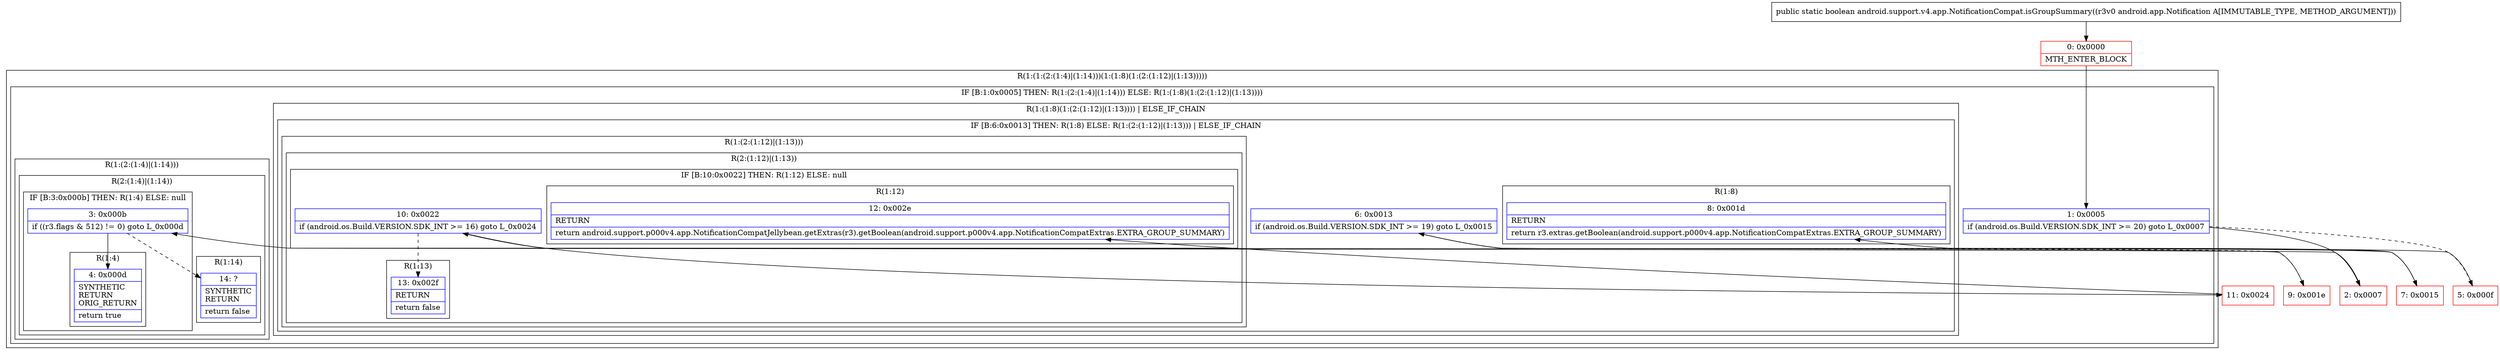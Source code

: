 digraph "CFG forandroid.support.v4.app.NotificationCompat.isGroupSummary(Landroid\/app\/Notification;)Z" {
subgraph cluster_Region_1065767492 {
label = "R(1:(1:(2:(1:4)|(1:14)))(1:(1:8)(1:(2:(1:12)|(1:13)))))";
node [shape=record,color=blue];
subgraph cluster_IfRegion_1198022179 {
label = "IF [B:1:0x0005] THEN: R(1:(2:(1:4)|(1:14))) ELSE: R(1:(1:8)(1:(2:(1:12)|(1:13))))";
node [shape=record,color=blue];
Node_1 [shape=record,label="{1\:\ 0x0005|if (android.os.Build.VERSION.SDK_INT \>= 20) goto L_0x0007\l}"];
subgraph cluster_Region_1764464323 {
label = "R(1:(2:(1:4)|(1:14)))";
node [shape=record,color=blue];
subgraph cluster_Region_1267009019 {
label = "R(2:(1:4)|(1:14))";
node [shape=record,color=blue];
subgraph cluster_IfRegion_1176271549 {
label = "IF [B:3:0x000b] THEN: R(1:4) ELSE: null";
node [shape=record,color=blue];
Node_3 [shape=record,label="{3\:\ 0x000b|if ((r3.flags & 512) != 0) goto L_0x000d\l}"];
subgraph cluster_Region_1124117787 {
label = "R(1:4)";
node [shape=record,color=blue];
Node_4 [shape=record,label="{4\:\ 0x000d|SYNTHETIC\lRETURN\lORIG_RETURN\l|return true\l}"];
}
}
subgraph cluster_Region_1982375478 {
label = "R(1:14)";
node [shape=record,color=blue];
Node_14 [shape=record,label="{14\:\ ?|SYNTHETIC\lRETURN\l|return false\l}"];
}
}
}
subgraph cluster_Region_358735829 {
label = "R(1:(1:8)(1:(2:(1:12)|(1:13)))) | ELSE_IF_CHAIN\l";
node [shape=record,color=blue];
subgraph cluster_IfRegion_806196822 {
label = "IF [B:6:0x0013] THEN: R(1:8) ELSE: R(1:(2:(1:12)|(1:13))) | ELSE_IF_CHAIN\l";
node [shape=record,color=blue];
Node_6 [shape=record,label="{6\:\ 0x0013|if (android.os.Build.VERSION.SDK_INT \>= 19) goto L_0x0015\l}"];
subgraph cluster_Region_1990430009 {
label = "R(1:8)";
node [shape=record,color=blue];
Node_8 [shape=record,label="{8\:\ 0x001d|RETURN\l|return r3.extras.getBoolean(android.support.p000v4.app.NotificationCompatExtras.EXTRA_GROUP_SUMMARY)\l}"];
}
subgraph cluster_Region_1166646477 {
label = "R(1:(2:(1:12)|(1:13)))";
node [shape=record,color=blue];
subgraph cluster_Region_1586326750 {
label = "R(2:(1:12)|(1:13))";
node [shape=record,color=blue];
subgraph cluster_IfRegion_40828543 {
label = "IF [B:10:0x0022] THEN: R(1:12) ELSE: null";
node [shape=record,color=blue];
Node_10 [shape=record,label="{10\:\ 0x0022|if (android.os.Build.VERSION.SDK_INT \>= 16) goto L_0x0024\l}"];
subgraph cluster_Region_1749971278 {
label = "R(1:12)";
node [shape=record,color=blue];
Node_12 [shape=record,label="{12\:\ 0x002e|RETURN\l|return android.support.p000v4.app.NotificationCompatJellybean.getExtras(r3).getBoolean(android.support.p000v4.app.NotificationCompatExtras.EXTRA_GROUP_SUMMARY)\l}"];
}
}
subgraph cluster_Region_1638463358 {
label = "R(1:13)";
node [shape=record,color=blue];
Node_13 [shape=record,label="{13\:\ 0x002f|RETURN\l|return false\l}"];
}
}
}
}
}
}
}
Node_0 [shape=record,color=red,label="{0\:\ 0x0000|MTH_ENTER_BLOCK\l}"];
Node_2 [shape=record,color=red,label="{2\:\ 0x0007}"];
Node_5 [shape=record,color=red,label="{5\:\ 0x000f}"];
Node_7 [shape=record,color=red,label="{7\:\ 0x0015}"];
Node_9 [shape=record,color=red,label="{9\:\ 0x001e}"];
Node_11 [shape=record,color=red,label="{11\:\ 0x0024}"];
MethodNode[shape=record,label="{public static boolean android.support.v4.app.NotificationCompat.isGroupSummary((r3v0 android.app.Notification A[IMMUTABLE_TYPE, METHOD_ARGUMENT])) }"];
MethodNode -> Node_0;
Node_1 -> Node_2;
Node_1 -> Node_5[style=dashed];
Node_3 -> Node_4;
Node_3 -> Node_14[style=dashed];
Node_6 -> Node_7;
Node_6 -> Node_9[style=dashed];
Node_10 -> Node_11;
Node_10 -> Node_13[style=dashed];
Node_0 -> Node_1;
Node_2 -> Node_3;
Node_5 -> Node_6;
Node_7 -> Node_8;
Node_9 -> Node_10;
Node_11 -> Node_12;
}

